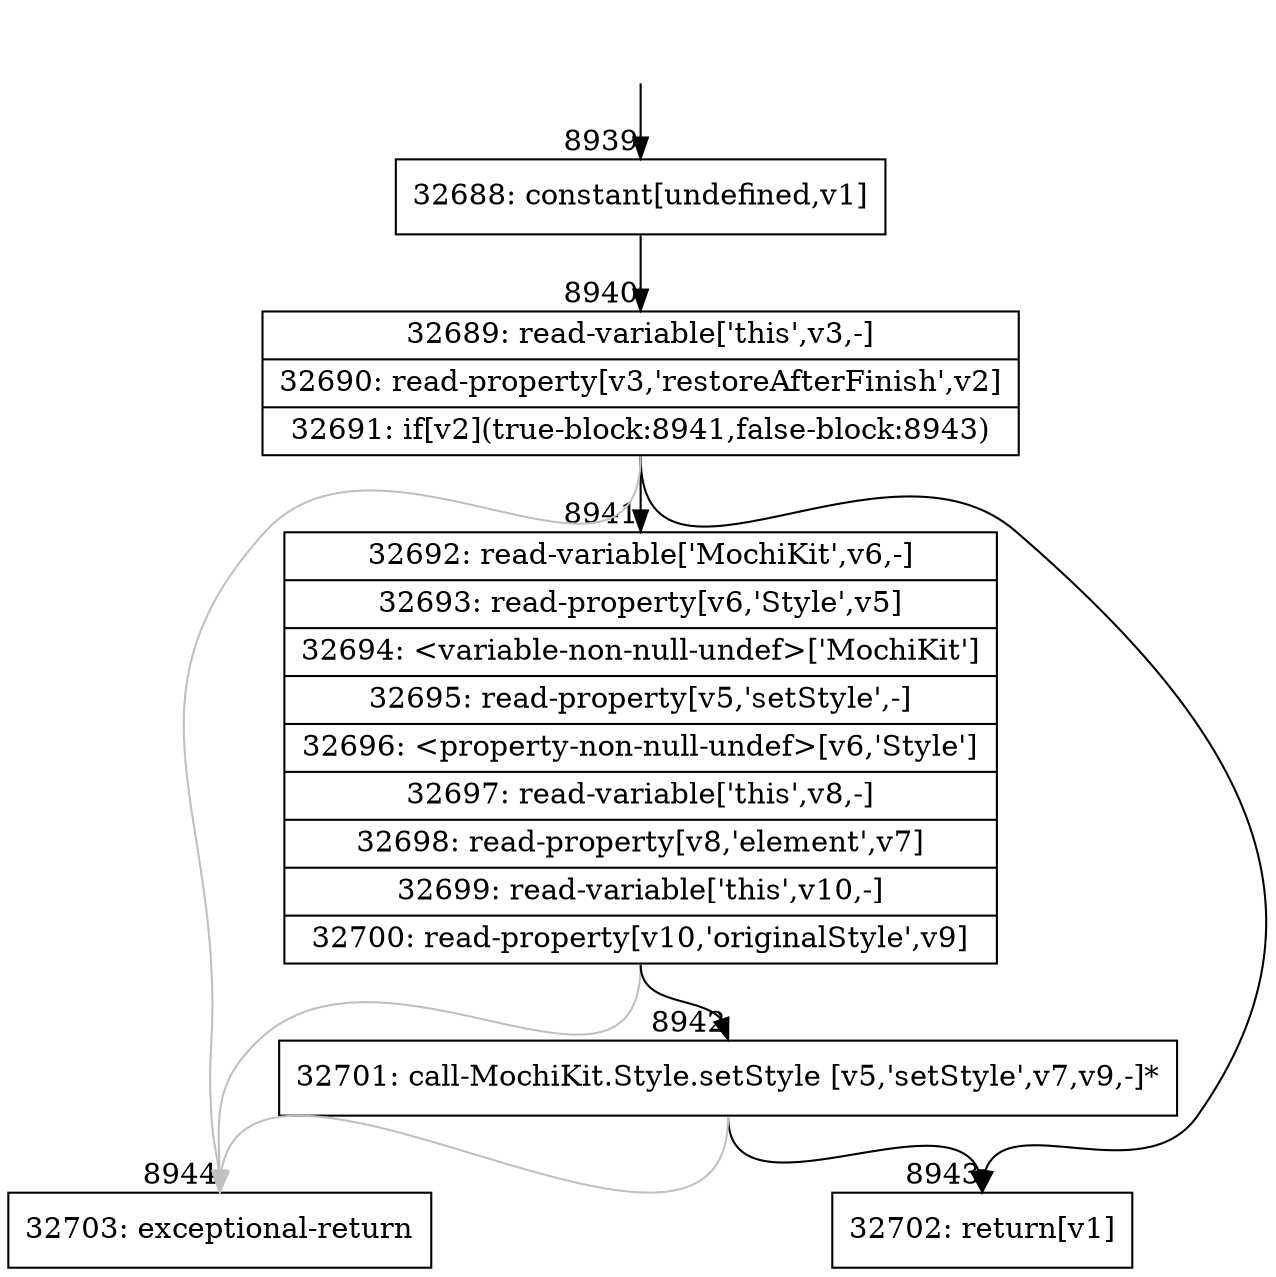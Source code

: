 digraph {
rankdir="TD"
BB_entry617[shape=none,label=""];
BB_entry617 -> BB8939 [tailport=s, headport=n, headlabel="    8939"]
BB8939 [shape=record label="{32688: constant[undefined,v1]}" ] 
BB8939 -> BB8940 [tailport=s, headport=n, headlabel="      8940"]
BB8940 [shape=record label="{32689: read-variable['this',v3,-]|32690: read-property[v3,'restoreAfterFinish',v2]|32691: if[v2](true-block:8941,false-block:8943)}" ] 
BB8940 -> BB8941 [tailport=s, headport=n, headlabel="      8941"]
BB8940 -> BB8943 [tailport=s, headport=n, headlabel="      8943"]
BB8940 -> BB8944 [tailport=s, headport=n, color=gray, headlabel="      8944"]
BB8941 [shape=record label="{32692: read-variable['MochiKit',v6,-]|32693: read-property[v6,'Style',v5]|32694: \<variable-non-null-undef\>['MochiKit']|32695: read-property[v5,'setStyle',-]|32696: \<property-non-null-undef\>[v6,'Style']|32697: read-variable['this',v8,-]|32698: read-property[v8,'element',v7]|32699: read-variable['this',v10,-]|32700: read-property[v10,'originalStyle',v9]}" ] 
BB8941 -> BB8942 [tailport=s, headport=n, headlabel="      8942"]
BB8941 -> BB8944 [tailport=s, headport=n, color=gray]
BB8942 [shape=record label="{32701: call-MochiKit.Style.setStyle [v5,'setStyle',v7,v9,-]*}" ] 
BB8942 -> BB8943 [tailport=s, headport=n]
BB8942 -> BB8944 [tailport=s, headport=n, color=gray]
BB8943 [shape=record label="{32702: return[v1]}" ] 
BB8944 [shape=record label="{32703: exceptional-return}" ] 
//#$~ 6392
}

